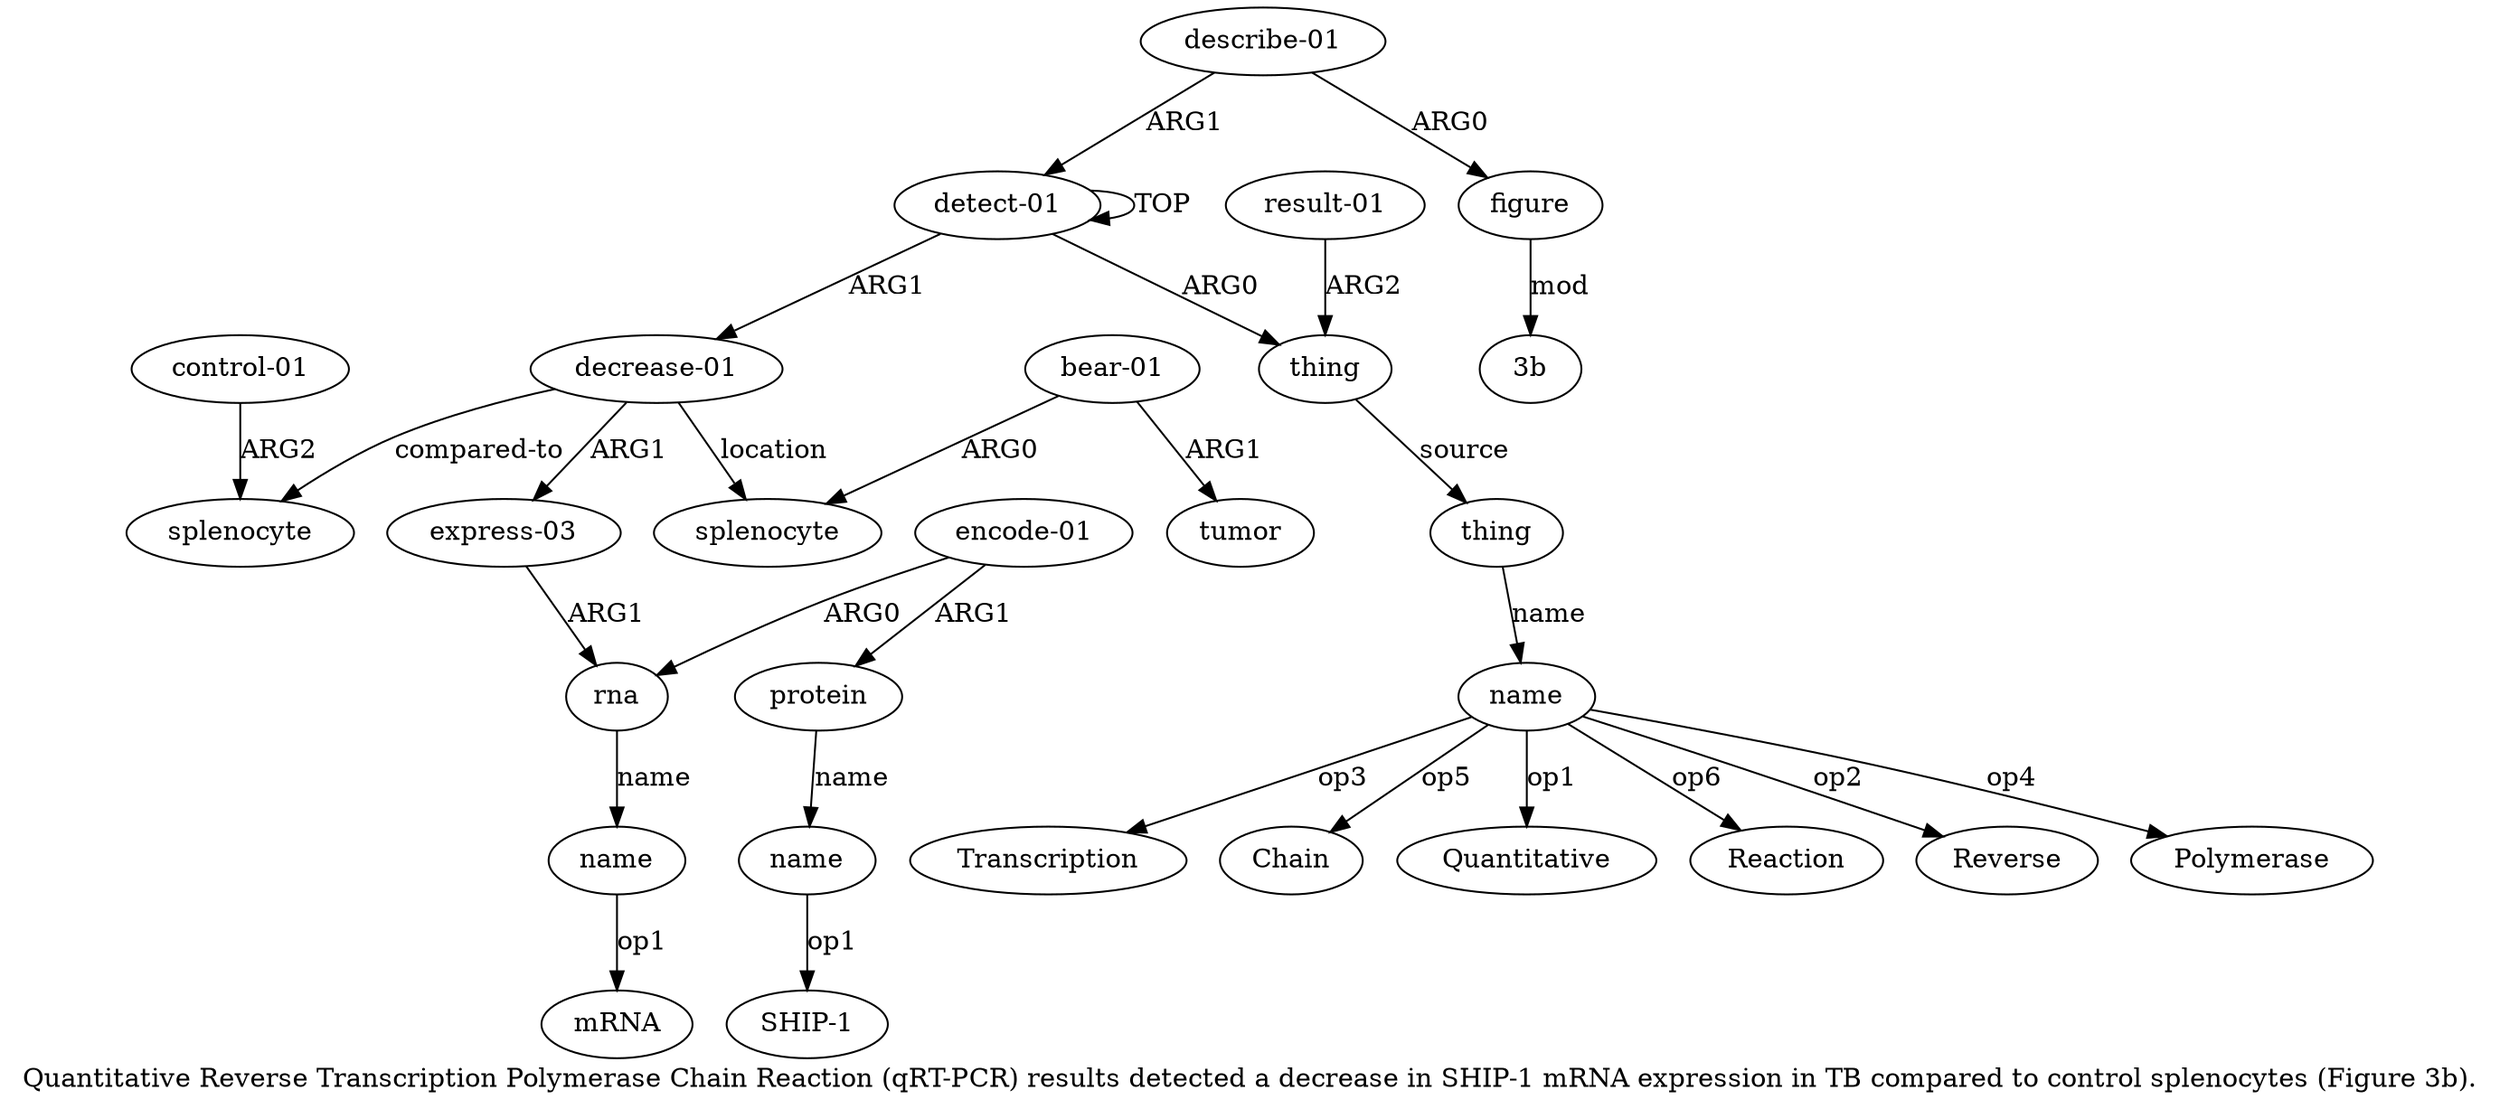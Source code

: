 digraph  {
	graph [label="Quantitative Reverse Transcription Polymerase Chain Reaction (qRT-PCR) results detected a decrease in SHIP-1 mRNA expression in \
TB compared to control splenocytes (Figure 3b)."];
	node [label="\N"];
	"a4 Reverse"	 [color=black,
		gold_ind=-1,
		gold_label=Reverse,
		label=Reverse,
		test_ind=-1,
		test_label=Reverse];
	"a18 3b"	 [color=black,
		gold_ind=-1,
		gold_label="3b",
		label="3b",
		test_ind=-1,
		test_label="3b"];
	"a4 Polymerase"	 [color=black,
		gold_ind=-1,
		gold_label=Polymerase,
		label=Polymerase,
		test_ind=-1,
		test_label=Polymerase];
	"a4 Transcription"	 [color=black,
		gold_ind=-1,
		gold_label=Transcription,
		label=Transcription,
		test_ind=-1,
		test_label=Transcription];
	"a4 Chain"	 [color=black,
		gold_ind=-1,
		gold_label=Chain,
		label=Chain,
		test_ind=-1,
		test_label=Chain];
	"a4 Quantitative"	 [color=black,
		gold_ind=-1,
		gold_label=Quantitative,
		label=Quantitative,
		test_ind=-1,
		test_label=Quantitative];
	a15	 [color=black,
		gold_ind=15,
		gold_label=splenocyte,
		label=splenocyte,
		test_ind=15,
		test_label=splenocyte];
	a14	 [color=black,
		gold_ind=14,
		gold_label=tumor,
		label=tumor,
		test_ind=14,
		test_label=tumor];
	a17	 [color=black,
		gold_ind=17,
		gold_label="describe-01",
		label="describe-01",
		test_ind=17,
		test_label="describe-01"];
	a18	 [color=black,
		gold_ind=18,
		gold_label=figure,
		label=figure,
		test_ind=18,
		test_label=figure];
	a17 -> a18 [key=0,
	color=black,
	gold_label=ARG0,
	label=ARG0,
	test_label=ARG0];
a0 [color=black,
	gold_ind=0,
	gold_label="detect-01",
	label="detect-01",
	test_ind=0,
	test_label="detect-01"];
a17 -> a0 [key=0,
color=black,
gold_label=ARG1,
label=ARG1,
test_label=ARG1];
a16 [color=black,
gold_ind=16,
gold_label="control-01",
label="control-01",
test_ind=16,
test_label="control-01"];
a16 -> a15 [key=0,
color=black,
gold_label=ARG2,
label=ARG2,
test_label=ARG2];
a11 [color=black,
gold_ind=11,
gold_label=name,
label=name,
test_ind=11,
test_label=name];
"a11 SHIP-1" [color=black,
gold_ind=-1,
gold_label="SHIP-1",
label="SHIP-1",
test_ind=-1,
test_label="SHIP-1"];
a11 -> "a11 SHIP-1" [key=0,
color=black,
gold_label=op1,
label=op1,
test_label=op1];
a10 [color=black,
gold_ind=10,
gold_label=protein,
label=protein,
test_ind=10,
test_label=protein];
a10 -> a11 [key=0,
color=black,
gold_label=name,
label=name,
test_label=name];
a13 [color=black,
gold_ind=13,
gold_label="bear-01",
label="bear-01",
test_ind=13,
test_label="bear-01"];
a13 -> a14 [key=0,
color=black,
gold_label=ARG1,
label=ARG1,
test_label=ARG1];
a12 [color=black,
gold_ind=12,
gold_label=splenocyte,
label=splenocyte,
test_ind=12,
test_label=splenocyte];
a13 -> a12 [key=0,
color=black,
gold_label=ARG0,
label=ARG0,
test_label=ARG0];
a18 -> "a18 3b" [key=0,
color=black,
gold_label=mod,
label=mod,
test_label=mod];
a1 [color=black,
gold_ind=1,
gold_label=thing,
label=thing,
test_ind=1,
test_label=thing];
a3 [color=black,
gold_ind=3,
gold_label=thing,
label=thing,
test_ind=3,
test_label=thing];
a1 -> a3 [key=0,
color=black,
gold_label=source,
label=source,
test_label=source];
a0 -> a1 [key=0,
color=black,
gold_label=ARG0,
label=ARG0,
test_label=ARG0];
a0 -> a0 [key=0,
color=black,
gold_label=TOP,
label=TOP,
test_label=TOP];
a5 [color=black,
gold_ind=5,
gold_label="decrease-01",
label="decrease-01",
test_ind=5,
test_label="decrease-01"];
a0 -> a5 [key=0,
color=black,
gold_label=ARG1,
label=ARG1,
test_label=ARG1];
a4 [color=black,
gold_ind=4,
gold_label=name,
label=name,
test_ind=4,
test_label=name];
a3 -> a4 [key=0,
color=black,
gold_label=name,
label=name,
test_label=name];
a2 [color=black,
gold_ind=2,
gold_label="result-01",
label="result-01",
test_ind=2,
test_label="result-01"];
a2 -> a1 [key=0,
color=black,
gold_label=ARG2,
label=ARG2,
test_label=ARG2];
a5 -> a15 [key=0,
color=black,
gold_label="compared-to",
label="compared-to",
test_label="compared-to"];
a5 -> a12 [key=0,
color=black,
gold_label=location,
label=location,
test_label=location];
a6 [color=black,
gold_ind=6,
gold_label="express-03",
label="express-03",
test_ind=6,
test_label="express-03"];
a5 -> a6 [key=0,
color=black,
gold_label=ARG1,
label=ARG1,
test_label=ARG1];
a4 -> "a4 Reverse" [key=0,
color=black,
gold_label=op2,
label=op2,
test_label=op2];
a4 -> "a4 Polymerase" [key=0,
color=black,
gold_label=op4,
label=op4,
test_label=op4];
a4 -> "a4 Transcription" [key=0,
color=black,
gold_label=op3,
label=op3,
test_label=op3];
a4 -> "a4 Chain" [key=0,
color=black,
gold_label=op5,
label=op5,
test_label=op5];
a4 -> "a4 Quantitative" [key=0,
color=black,
gold_label=op1,
label=op1,
test_label=op1];
"a4 Reaction" [color=black,
gold_ind=-1,
gold_label=Reaction,
label=Reaction,
test_ind=-1,
test_label=Reaction];
a4 -> "a4 Reaction" [key=0,
color=black,
gold_label=op6,
label=op6,
test_label=op6];
a7 [color=black,
gold_ind=7,
gold_label=rna,
label=rna,
test_ind=7,
test_label=rna];
a8 [color=black,
gold_ind=8,
gold_label=name,
label=name,
test_ind=8,
test_label=name];
a7 -> a8 [key=0,
color=black,
gold_label=name,
label=name,
test_label=name];
a6 -> a7 [key=0,
color=black,
gold_label=ARG1,
label=ARG1,
test_label=ARG1];
a9 [color=black,
gold_ind=9,
gold_label="encode-01",
label="encode-01",
test_ind=9,
test_label="encode-01"];
a9 -> a10 [key=0,
color=black,
gold_label=ARG1,
label=ARG1,
test_label=ARG1];
a9 -> a7 [key=0,
color=black,
gold_label=ARG0,
label=ARG0,
test_label=ARG0];
"a8 mRNA" [color=black,
gold_ind=-1,
gold_label=mRNA,
label=mRNA,
test_ind=-1,
test_label=mRNA];
a8 -> "a8 mRNA" [key=0,
color=black,
gold_label=op1,
label=op1,
test_label=op1];
}
